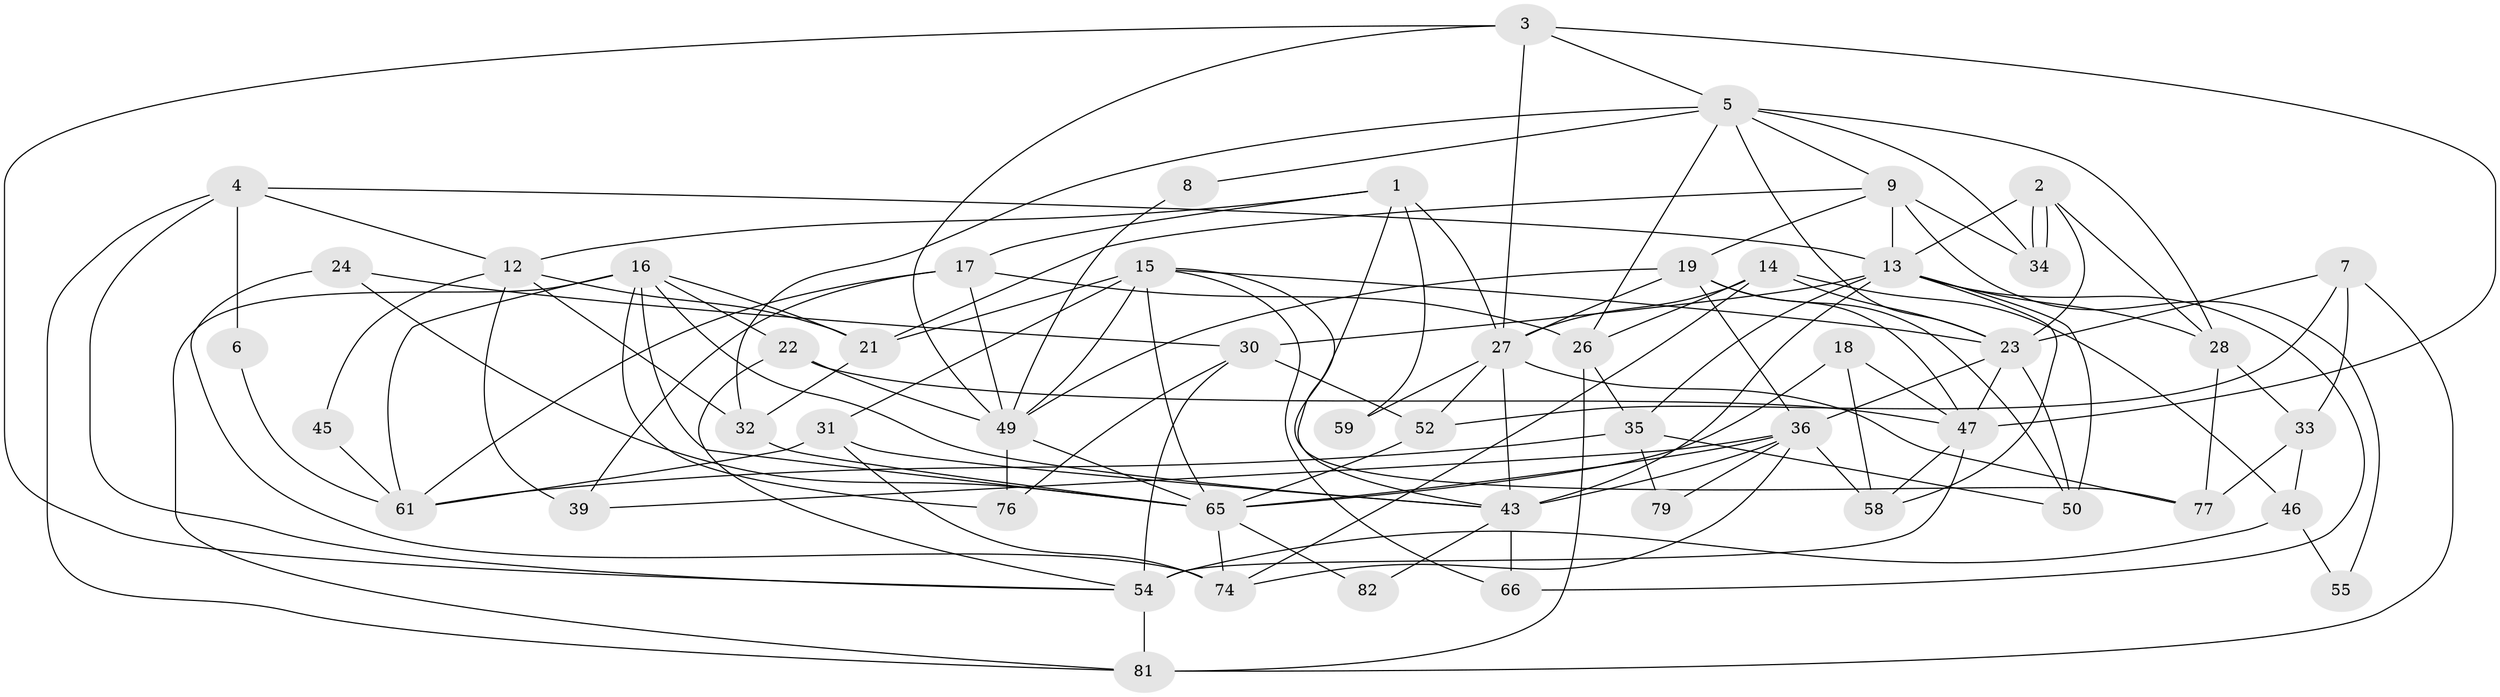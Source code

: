 // Generated by graph-tools (version 1.1) at 2025/23/03/03/25 07:23:58]
// undirected, 52 vertices, 129 edges
graph export_dot {
graph [start="1"]
  node [color=gray90,style=filled];
  1 [super="+40"];
  2 [super="+51"];
  3 [super="+83"];
  4 [super="+10"];
  5 [super="+11"];
  6;
  7 [super="+41"];
  8;
  9 [super="+78"];
  12 [super="+57"];
  13 [super="+48"];
  14 [super="+72"];
  15 [super="+85"];
  16 [super="+63"];
  17 [super="+25"];
  18 [super="+86"];
  19 [super="+20"];
  21 [super="+29"];
  22;
  23 [super="+42"];
  24 [super="+67"];
  26;
  27 [super="+75"];
  28 [super="+71"];
  30 [super="+38"];
  31 [super="+62"];
  32;
  33 [super="+68"];
  34;
  35 [super="+37"];
  36 [super="+44"];
  39;
  43 [super="+53"];
  45;
  46;
  47 [super="+60"];
  49 [super="+70"];
  50;
  52;
  54 [super="+56"];
  55;
  58;
  59 [super="+80"];
  61 [super="+64"];
  65 [super="+73"];
  66 [super="+69"];
  74 [super="+84"];
  76;
  77;
  79;
  81;
  82;
  1 -- 27;
  1 -- 43;
  1 -- 59;
  1 -- 12;
  1 -- 17;
  2 -- 34;
  2 -- 34;
  2 -- 28;
  2 -- 13;
  2 -- 23;
  3 -- 27;
  3 -- 49;
  3 -- 5;
  3 -- 54;
  3 -- 47;
  4 -- 81;
  4 -- 54;
  4 -- 13;
  4 -- 6;
  4 -- 12;
  5 -- 9;
  5 -- 26;
  5 -- 32;
  5 -- 34;
  5 -- 8;
  5 -- 28;
  5 -- 23;
  6 -- 61;
  7 -- 52;
  7 -- 23;
  7 -- 81;
  7 -- 33;
  8 -- 49;
  9 -- 19 [weight=2];
  9 -- 34;
  9 -- 21;
  9 -- 55;
  9 -- 13;
  12 -- 45;
  12 -- 32;
  12 -- 39;
  12 -- 21;
  13 -- 30;
  13 -- 50;
  13 -- 66;
  13 -- 35;
  13 -- 58;
  13 -- 43 [weight=2];
  13 -- 28;
  14 -- 46;
  14 -- 26;
  14 -- 27;
  14 -- 23;
  14 -- 74;
  15 -- 65;
  15 -- 23;
  15 -- 31;
  15 -- 77;
  15 -- 66;
  15 -- 49;
  15 -- 21;
  16 -- 21;
  16 -- 22;
  16 -- 61;
  16 -- 76;
  16 -- 81;
  16 -- 43;
  16 -- 65;
  17 -- 39;
  17 -- 26;
  17 -- 61;
  17 -- 49;
  18 -- 58;
  18 -- 47;
  18 -- 65;
  19 -- 50;
  19 -- 49;
  19 -- 36;
  19 -- 47;
  19 -- 27;
  21 -- 32;
  22 -- 47;
  22 -- 54;
  22 -- 49;
  23 -- 50;
  23 -- 47 [weight=2];
  23 -- 36;
  24 -- 74;
  24 -- 65;
  24 -- 30;
  26 -- 81;
  26 -- 35;
  27 -- 59 [weight=2];
  27 -- 77;
  27 -- 52;
  27 -- 43;
  28 -- 77;
  28 -- 33;
  30 -- 52;
  30 -- 76;
  30 -- 54 [weight=2];
  31 -- 74;
  31 -- 61;
  31 -- 43;
  32 -- 65;
  33 -- 46;
  33 -- 77;
  35 -- 50;
  35 -- 61;
  35 -- 79;
  36 -- 58;
  36 -- 39;
  36 -- 79;
  36 -- 65;
  36 -- 74;
  36 -- 43;
  43 -- 66 [weight=2];
  43 -- 82;
  45 -- 61;
  46 -- 54;
  46 -- 55;
  47 -- 58;
  47 -- 54;
  49 -- 76;
  49 -- 65;
  52 -- 65;
  54 -- 81;
  65 -- 82;
  65 -- 74;
}
